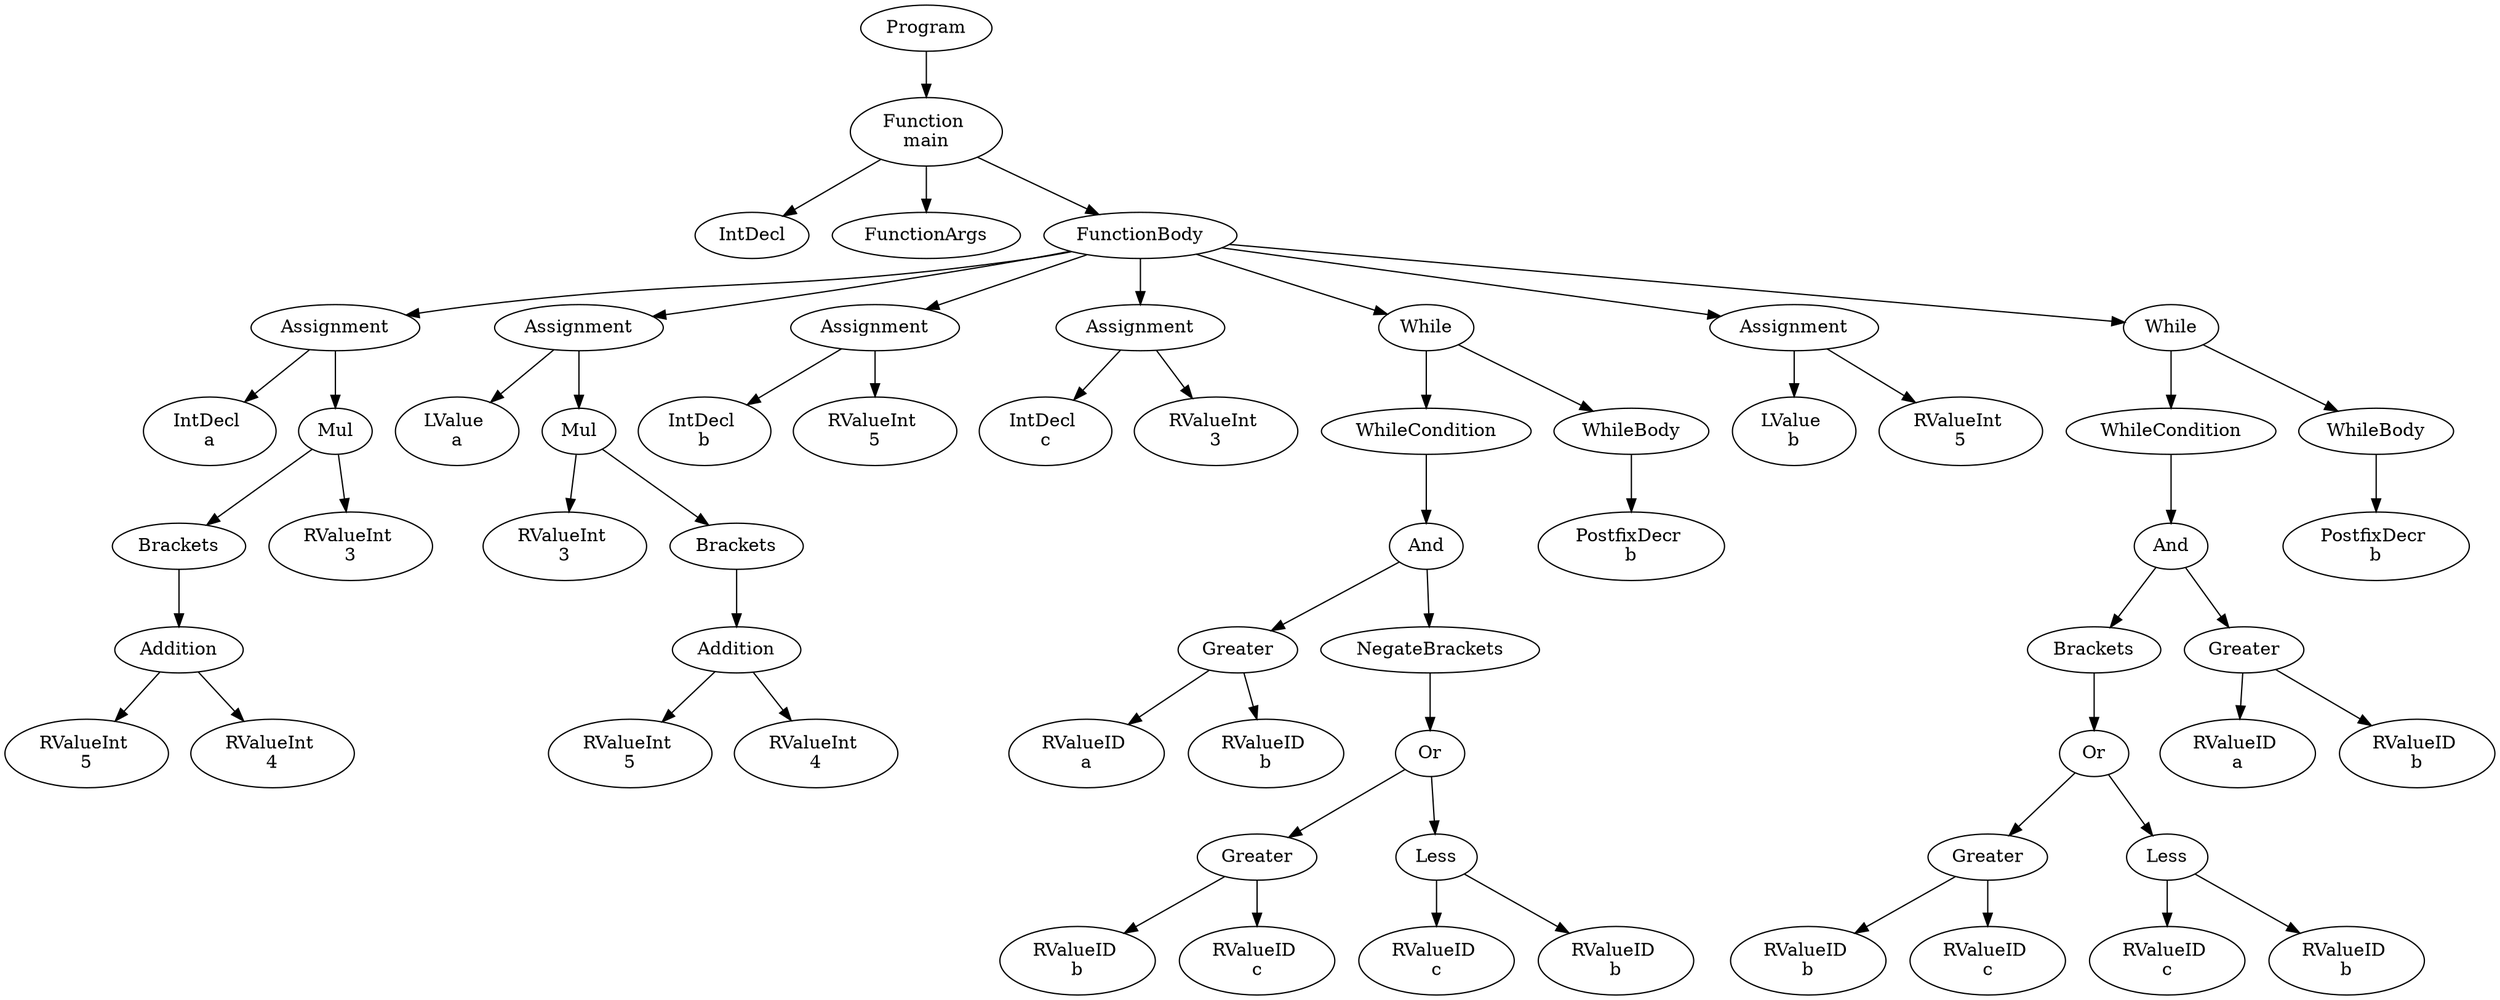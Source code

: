 digraph AST {
1 [label="Program"];
2 [label="Function \nmain"];
3 [label="IntDecl"];
4 [label="FunctionArgs"];
5 [label="FunctionBody"];
6 [label="Assignment"];
7 [label="IntDecl \na"];
8 [label="Mul"];
9 [label="Brackets"];
10 [label="Addition"];
11 [label="RValueInt \n5"];
12 [label="RValueInt \n4"];
10 -> 11;
10 -> 12;
9 -> 10;
13 [label="RValueInt \n3"];
8 -> 9;
8 -> 13;
6 -> 7;
6 -> 8;
14 [label="Assignment"];
15 [label="LValue \na"];
16 [label="Mul"];
17 [label="RValueInt \n3"];
18 [label="Brackets"];
19 [label="Addition"];
20 [label="RValueInt \n5"];
21 [label="RValueInt \n4"];
19 -> 20;
19 -> 21;
18 -> 19;
16 -> 17;
16 -> 18;
14 -> 15;
14 -> 16;
22 [label="Assignment"];
23 [label="IntDecl \nb"];
24 [label="RValueInt \n5"];
22 -> 23;
22 -> 24;
25 [label="Assignment"];
26 [label="IntDecl \nc"];
27 [label="RValueInt \n3"];
25 -> 26;
25 -> 27;
28 [label="While"];
29 [label="WhileCondition"];
30 [label="And"];
31 [label="Greater"];
32 [label="RValueID \na"];
33 [label="RValueID \nb"];
31 -> 32;
31 -> 33;
34 [label="NegateBrackets"];
35 [label="Or"];
36 [label="Greater"];
37 [label="RValueID \nb"];
38 [label="RValueID \nc"];
36 -> 37;
36 -> 38;
39 [label="Less"];
40 [label="RValueID \nc"];
41 [label="RValueID \nb"];
39 -> 40;
39 -> 41;
35 -> 36;
35 -> 39;
34 -> 35;
30 -> 31;
30 -> 34;
29 -> 30;
42 [label="WhileBody"];
43 [label="PostfixDecr \nb"];
42 -> 43;
28 -> 29;
28 -> 42;
44 [label="Assignment"];
45 [label="LValue \nb"];
46 [label="RValueInt \n5"];
44 -> 45;
44 -> 46;
47 [label="While"];
48 [label="WhileCondition"];
49 [label="And"];
50 [label="Brackets"];
51 [label="Or"];
52 [label="Greater"];
53 [label="RValueID \nb"];
54 [label="RValueID \nc"];
52 -> 53;
52 -> 54;
55 [label="Less"];
56 [label="RValueID \nc"];
57 [label="RValueID \nb"];
55 -> 56;
55 -> 57;
51 -> 52;
51 -> 55;
50 -> 51;
58 [label="Greater"];
59 [label="RValueID \na"];
60 [label="RValueID \nb"];
58 -> 59;
58 -> 60;
49 -> 50;
49 -> 58;
48 -> 49;
61 [label="WhileBody"];
62 [label="PostfixDecr \nb"];
61 -> 62;
47 -> 48;
47 -> 61;
5 -> 6;
5 -> 14;
5 -> 22;
5 -> 25;
5 -> 28;
5 -> 44;
5 -> 47;
2 -> 3;
2 -> 4;
2 -> 5;
1 -> 2;
}